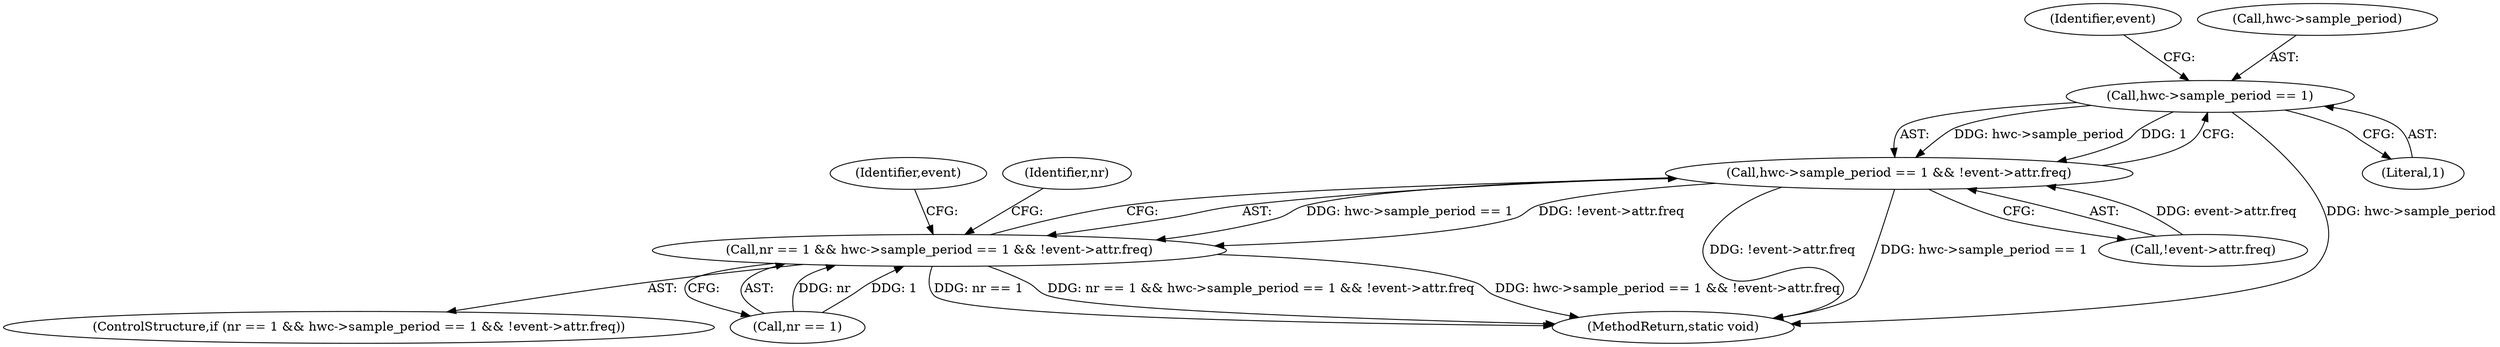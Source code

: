 digraph "0_linux_a8b0ca17b80e92faab46ee7179ba9e99ccb61233_64@pointer" {
"1000135" [label="(Call,hwc->sample_period == 1)"];
"1000134" [label="(Call,hwc->sample_period == 1 && !event->attr.freq)"];
"1000130" [label="(Call,nr == 1 && hwc->sample_period == 1 && !event->attr.freq)"];
"1000135" [label="(Call,hwc->sample_period == 1)"];
"1000129" [label="(ControlStructure,if (nr == 1 && hwc->sample_period == 1 && !event->attr.freq))"];
"1000134" [label="(Call,hwc->sample_period == 1 && !event->attr.freq)"];
"1000148" [label="(Identifier,event)"];
"1000167" [label="(MethodReturn,static void)"];
"1000130" [label="(Call,nr == 1 && hwc->sample_period == 1 && !event->attr.freq)"];
"1000143" [label="(Identifier,event)"];
"1000131" [label="(Call,nr == 1)"];
"1000140" [label="(Call,!event->attr.freq)"];
"1000139" [label="(Literal,1)"];
"1000155" [label="(Identifier,nr)"];
"1000136" [label="(Call,hwc->sample_period)"];
"1000135" -> "1000134"  [label="AST: "];
"1000135" -> "1000139"  [label="CFG: "];
"1000136" -> "1000135"  [label="AST: "];
"1000139" -> "1000135"  [label="AST: "];
"1000143" -> "1000135"  [label="CFG: "];
"1000134" -> "1000135"  [label="CFG: "];
"1000135" -> "1000167"  [label="DDG: hwc->sample_period"];
"1000135" -> "1000134"  [label="DDG: hwc->sample_period"];
"1000135" -> "1000134"  [label="DDG: 1"];
"1000134" -> "1000130"  [label="AST: "];
"1000134" -> "1000140"  [label="CFG: "];
"1000140" -> "1000134"  [label="AST: "];
"1000130" -> "1000134"  [label="CFG: "];
"1000134" -> "1000167"  [label="DDG: !event->attr.freq"];
"1000134" -> "1000167"  [label="DDG: hwc->sample_period == 1"];
"1000134" -> "1000130"  [label="DDG: hwc->sample_period == 1"];
"1000134" -> "1000130"  [label="DDG: !event->attr.freq"];
"1000140" -> "1000134"  [label="DDG: event->attr.freq"];
"1000130" -> "1000129"  [label="AST: "];
"1000130" -> "1000131"  [label="CFG: "];
"1000131" -> "1000130"  [label="AST: "];
"1000148" -> "1000130"  [label="CFG: "];
"1000155" -> "1000130"  [label="CFG: "];
"1000130" -> "1000167"  [label="DDG: nr == 1 && hwc->sample_period == 1 && !event->attr.freq"];
"1000130" -> "1000167"  [label="DDG: hwc->sample_period == 1 && !event->attr.freq"];
"1000130" -> "1000167"  [label="DDG: nr == 1"];
"1000131" -> "1000130"  [label="DDG: nr"];
"1000131" -> "1000130"  [label="DDG: 1"];
}
